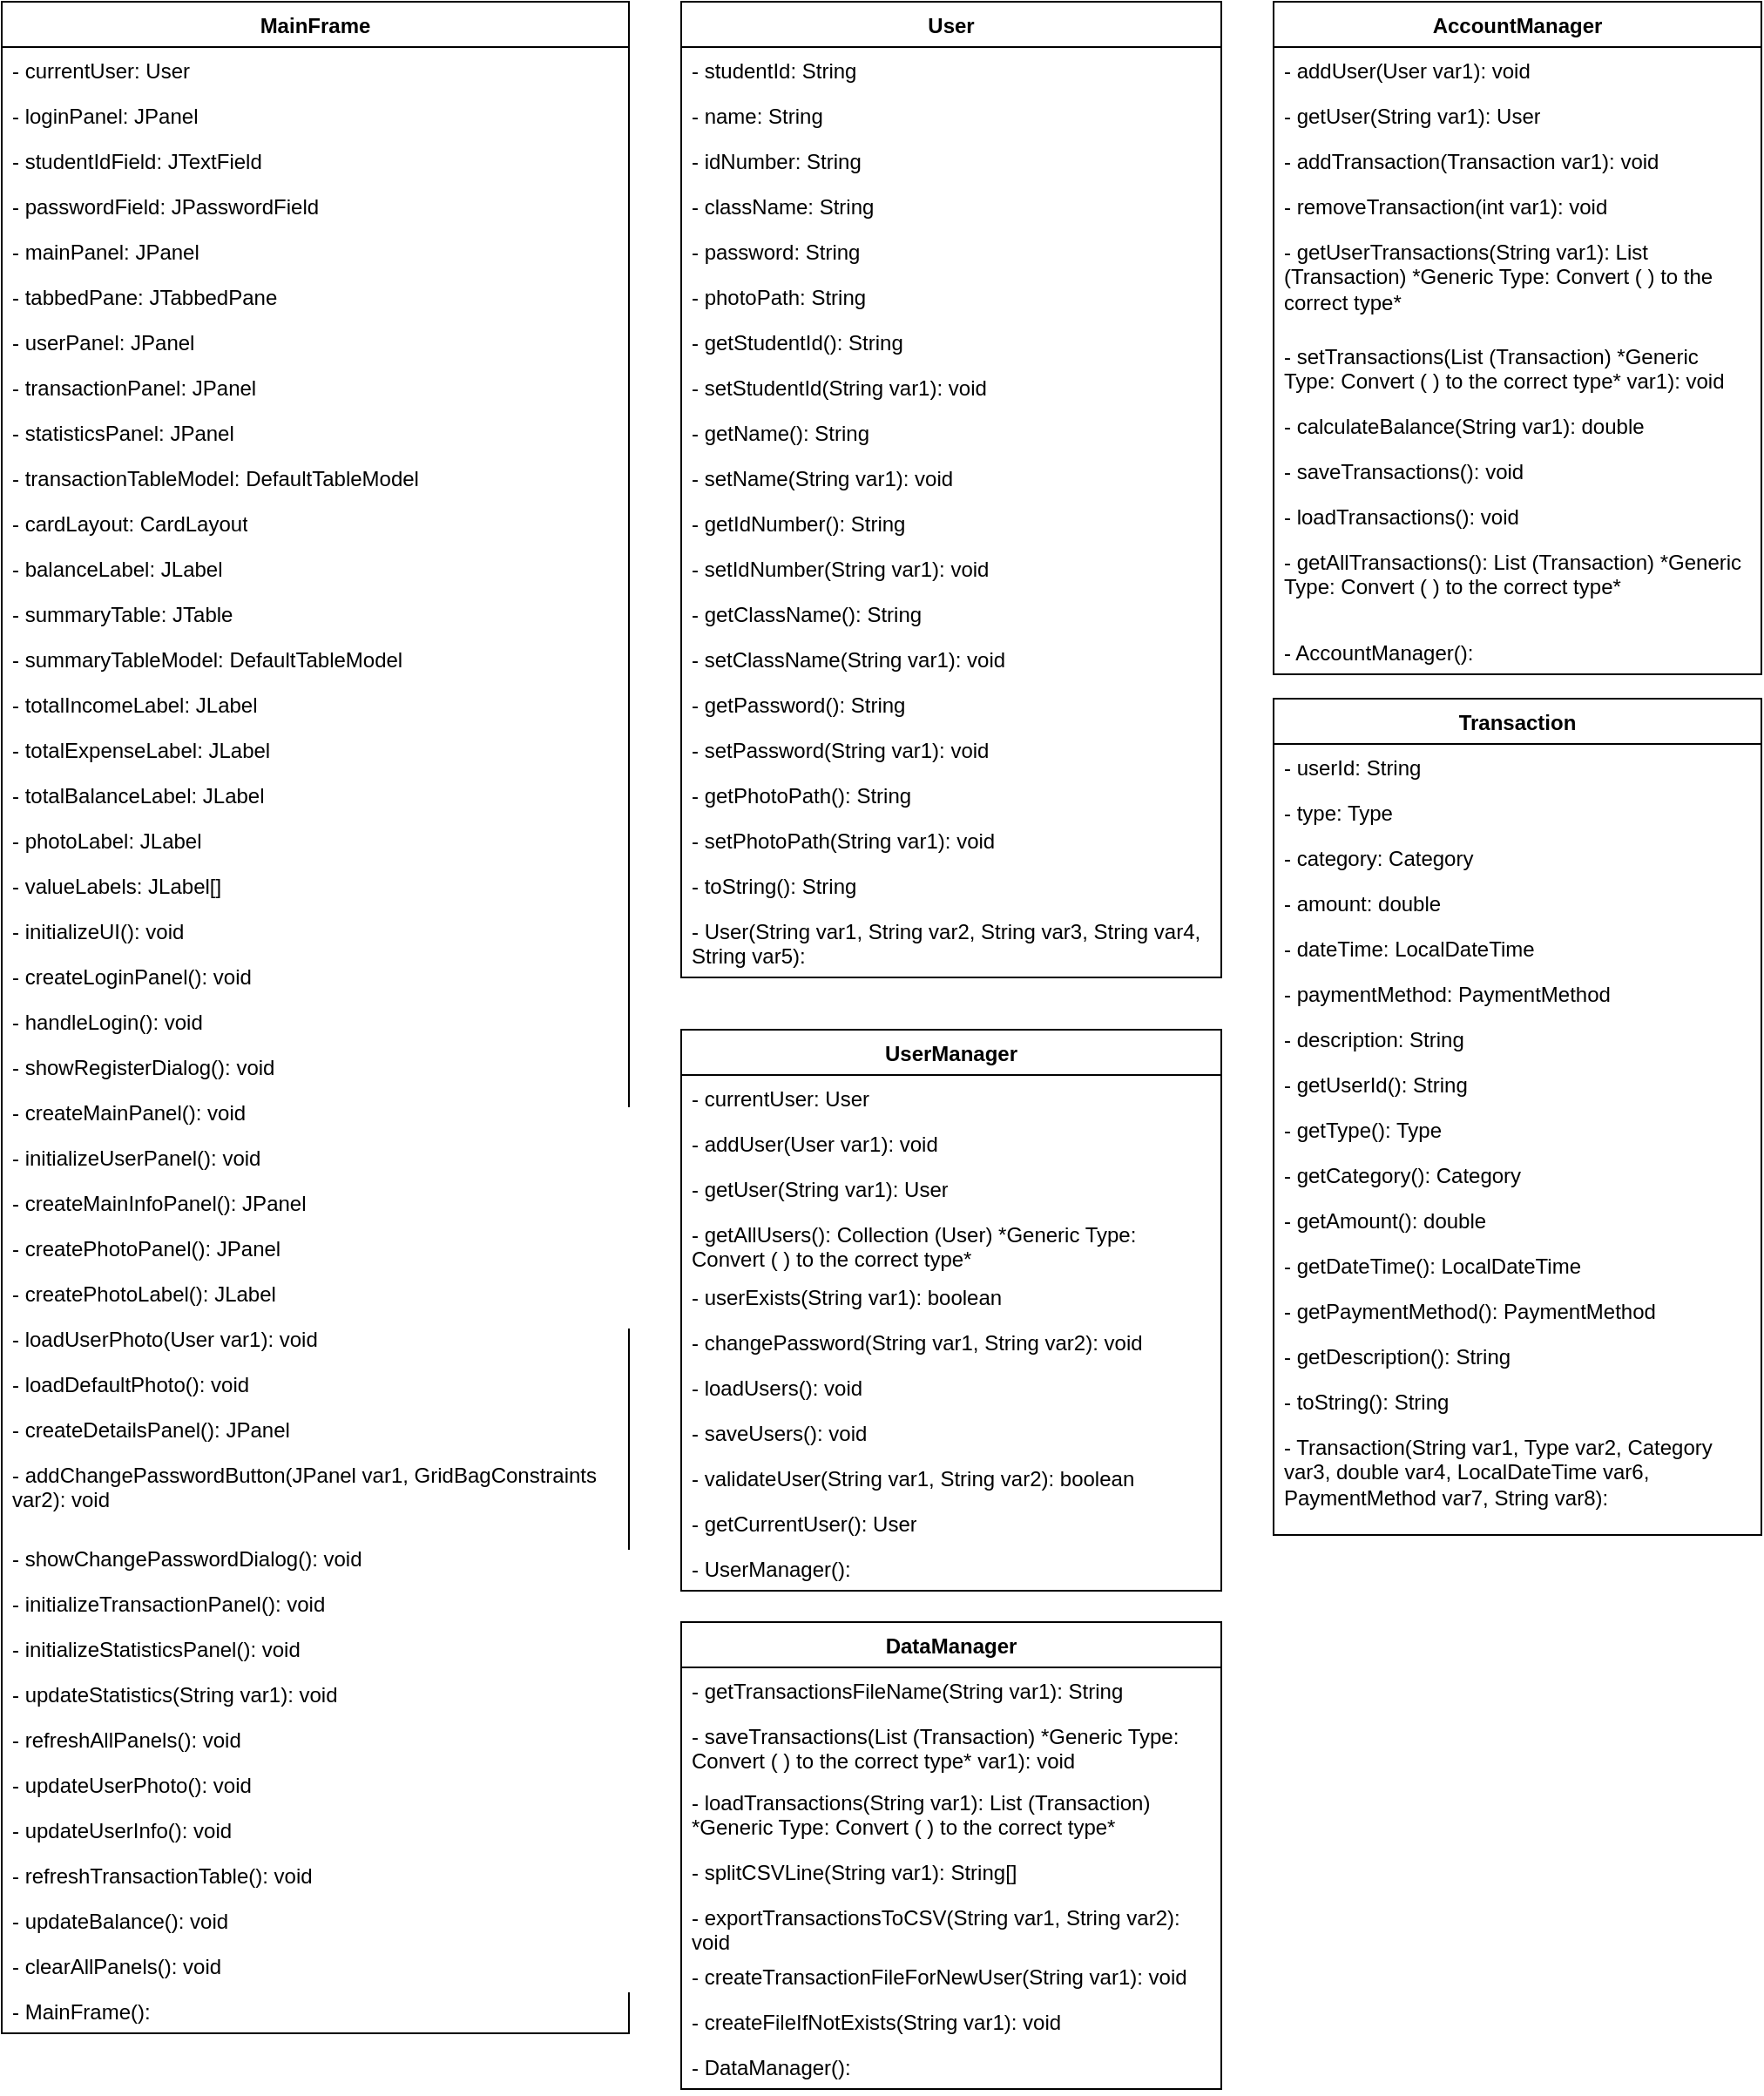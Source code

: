 <mxfile version="24.7.17">
  <diagram id="C5RBs43oDa-KdzZeNtuy" name="Page-1">
    <mxGraphModel dx="1028" dy="598" grid="1" gridSize="10" guides="1" tooltips="1" connect="1" arrows="1" fold="1" page="1" pageScale="1" pageWidth="827" pageHeight="1169" math="0" shadow="0">
      <root>
        <mxCell id="WIyWlLk6GJQsqaUBKTNV-0" />
        <mxCell id="WIyWlLk6GJQsqaUBKTNV-1" parent="WIyWlLk6GJQsqaUBKTNV-0" />
        <mxCell id="8AqwVRRI2S9FWsEJGG9q-0" value="AccountManager" style="swimlane;fontStyle=1;align=center;verticalAlign=top;childLayout=stackLayout;horizontal=1;startSize=26;horizontalStack=0;resizeParent=1;resizeParentMax=0;resizeLast=0;collapsible=1;marginBottom=0;whiteSpace=wrap;html=1;" vertex="1" parent="WIyWlLk6GJQsqaUBKTNV-1">
          <mxGeometry x="770" y="40" width="280" height="386" as="geometry" />
        </mxCell>
        <mxCell id="8AqwVRRI2S9FWsEJGG9q-1" value="- addUser(User var1): void" style="text;strokeColor=none;fillColor=none;align=left;verticalAlign=top;spacingLeft=4;spacingRight=4;overflow=hidden;rotatable=0;points=[[0,0.5],[1,0.5]];portConstraint=eastwest;whiteSpace=wrap;html=1;" vertex="1" parent="8AqwVRRI2S9FWsEJGG9q-0">
          <mxGeometry y="26" width="280" height="26" as="geometry" />
        </mxCell>
        <mxCell id="8AqwVRRI2S9FWsEJGG9q-2" value="- getUser(String var1): User" style="text;strokeColor=none;fillColor=none;align=left;verticalAlign=top;spacingLeft=4;spacingRight=4;overflow=hidden;rotatable=0;points=[[0,0.5],[1,0.5]];portConstraint=eastwest;whiteSpace=wrap;html=1;" vertex="1" parent="8AqwVRRI2S9FWsEJGG9q-0">
          <mxGeometry y="52" width="280" height="26" as="geometry" />
        </mxCell>
        <mxCell id="8AqwVRRI2S9FWsEJGG9q-3" value="- addTransaction(Transaction var1): void" style="text;strokeColor=none;fillColor=none;align=left;verticalAlign=top;spacingLeft=4;spacingRight=4;overflow=hidden;rotatable=0;points=[[0,0.5],[1,0.5]];portConstraint=eastwest;whiteSpace=wrap;html=1;" vertex="1" parent="8AqwVRRI2S9FWsEJGG9q-0">
          <mxGeometry y="78" width="280" height="26" as="geometry" />
        </mxCell>
        <mxCell id="8AqwVRRI2S9FWsEJGG9q-4" value="- removeTransaction(int var1): void" style="text;strokeColor=none;fillColor=none;align=left;verticalAlign=top;spacingLeft=4;spacingRight=4;overflow=hidden;rotatable=0;points=[[0,0.5],[1,0.5]];portConstraint=eastwest;whiteSpace=wrap;html=1;" vertex="1" parent="8AqwVRRI2S9FWsEJGG9q-0">
          <mxGeometry y="104" width="280" height="26" as="geometry" />
        </mxCell>
        <mxCell id="8AqwVRRI2S9FWsEJGG9q-5" value="- getUserTransactions(String var1): List (Transaction) *Generic Type: Convert ( ) to the correct type*" style="text;strokeColor=none;fillColor=none;align=left;verticalAlign=top;spacingLeft=4;spacingRight=4;overflow=hidden;rotatable=0;points=[[0,0.5],[1,0.5]];portConstraint=eastwest;whiteSpace=wrap;html=1;" vertex="1" parent="8AqwVRRI2S9FWsEJGG9q-0">
          <mxGeometry y="130" width="280" height="60" as="geometry" />
        </mxCell>
        <mxCell id="8AqwVRRI2S9FWsEJGG9q-6" value="- setTransactions(List (Transaction) *Generic Type: Convert ( ) to the correct type* var1): void" style="text;strokeColor=none;fillColor=none;align=left;verticalAlign=top;spacingLeft=4;spacingRight=4;overflow=hidden;rotatable=0;points=[[0,0.5],[1,0.5]];portConstraint=eastwest;whiteSpace=wrap;html=1;" vertex="1" parent="8AqwVRRI2S9FWsEJGG9q-0">
          <mxGeometry y="190" width="280" height="40" as="geometry" />
        </mxCell>
        <mxCell id="8AqwVRRI2S9FWsEJGG9q-7" value="- calculateBalance(String var1): double" style="text;strokeColor=none;fillColor=none;align=left;verticalAlign=top;spacingLeft=4;spacingRight=4;overflow=hidden;rotatable=0;points=[[0,0.5],[1,0.5]];portConstraint=eastwest;whiteSpace=wrap;html=1;" vertex="1" parent="8AqwVRRI2S9FWsEJGG9q-0">
          <mxGeometry y="230" width="280" height="26" as="geometry" />
        </mxCell>
        <mxCell id="8AqwVRRI2S9FWsEJGG9q-8" value="- saveTransactions(): void" style="text;strokeColor=none;fillColor=none;align=left;verticalAlign=top;spacingLeft=4;spacingRight=4;overflow=hidden;rotatable=0;points=[[0,0.5],[1,0.5]];portConstraint=eastwest;whiteSpace=wrap;html=1;" vertex="1" parent="8AqwVRRI2S9FWsEJGG9q-0">
          <mxGeometry y="256" width="280" height="26" as="geometry" />
        </mxCell>
        <mxCell id="8AqwVRRI2S9FWsEJGG9q-9" value="- loadTransactions(): void" style="text;strokeColor=none;fillColor=none;align=left;verticalAlign=top;spacingLeft=4;spacingRight=4;overflow=hidden;rotatable=0;points=[[0,0.5],[1,0.5]];portConstraint=eastwest;whiteSpace=wrap;html=1;" vertex="1" parent="8AqwVRRI2S9FWsEJGG9q-0">
          <mxGeometry y="282" width="280" height="26" as="geometry" />
        </mxCell>
        <mxCell id="8AqwVRRI2S9FWsEJGG9q-10" value="- getAllTransactions(): List (Transaction) *Generic Type: Convert ( ) to the correct type*" style="text;strokeColor=none;fillColor=none;align=left;verticalAlign=top;spacingLeft=4;spacingRight=4;overflow=hidden;rotatable=0;points=[[0,0.5],[1,0.5]];portConstraint=eastwest;whiteSpace=wrap;html=1;" vertex="1" parent="8AqwVRRI2S9FWsEJGG9q-0">
          <mxGeometry y="308" width="280" height="52" as="geometry" />
        </mxCell>
        <mxCell id="8AqwVRRI2S9FWsEJGG9q-11" value="- AccountManager(): " style="text;strokeColor=none;fillColor=none;align=left;verticalAlign=top;spacingLeft=4;spacingRight=4;overflow=hidden;rotatable=0;points=[[0,0.5],[1,0.5]];portConstraint=eastwest;whiteSpace=wrap;html=1;" vertex="1" parent="8AqwVRRI2S9FWsEJGG9q-0">
          <mxGeometry y="360" width="280" height="26" as="geometry" />
        </mxCell>
        <mxCell id="8AqwVRRI2S9FWsEJGG9q-12" value="DataManager" style="swimlane;fontStyle=1;align=center;verticalAlign=top;childLayout=stackLayout;horizontal=1;startSize=26;horizontalStack=0;resizeParent=1;resizeParentMax=0;resizeLast=0;collapsible=1;marginBottom=0;whiteSpace=wrap;html=1;" vertex="1" parent="WIyWlLk6GJQsqaUBKTNV-1">
          <mxGeometry x="430" y="970" width="310" height="268" as="geometry" />
        </mxCell>
        <mxCell id="8AqwVRRI2S9FWsEJGG9q-13" value="- getTransactionsFileName(String var1): String" style="text;strokeColor=none;fillColor=none;align=left;verticalAlign=top;spacingLeft=4;spacingRight=4;overflow=hidden;rotatable=0;points=[[0,0.5],[1,0.5]];portConstraint=eastwest;whiteSpace=wrap;html=1;" vertex="1" parent="8AqwVRRI2S9FWsEJGG9q-12">
          <mxGeometry y="26" width="310" height="26" as="geometry" />
        </mxCell>
        <mxCell id="8AqwVRRI2S9FWsEJGG9q-14" value="- saveTransactions(List (Transaction) *Generic Type: Convert ( ) to the correct type* var1): void" style="text;strokeColor=none;fillColor=none;align=left;verticalAlign=top;spacingLeft=4;spacingRight=4;overflow=hidden;rotatable=0;points=[[0,0.5],[1,0.5]];portConstraint=eastwest;whiteSpace=wrap;html=1;" vertex="1" parent="8AqwVRRI2S9FWsEJGG9q-12">
          <mxGeometry y="52" width="310" height="38" as="geometry" />
        </mxCell>
        <mxCell id="8AqwVRRI2S9FWsEJGG9q-15" value="- loadTransactions(String var1): List (Transaction) *Generic Type: Convert ( ) to the correct type*" style="text;strokeColor=none;fillColor=none;align=left;verticalAlign=top;spacingLeft=4;spacingRight=4;overflow=hidden;rotatable=0;points=[[0,0.5],[1,0.5]];portConstraint=eastwest;whiteSpace=wrap;html=1;" vertex="1" parent="8AqwVRRI2S9FWsEJGG9q-12">
          <mxGeometry y="90" width="310" height="40" as="geometry" />
        </mxCell>
        <mxCell id="8AqwVRRI2S9FWsEJGG9q-16" value="- splitCSVLine(String var1): String[]" style="text;strokeColor=none;fillColor=none;align=left;verticalAlign=top;spacingLeft=4;spacingRight=4;overflow=hidden;rotatable=0;points=[[0,0.5],[1,0.5]];portConstraint=eastwest;whiteSpace=wrap;html=1;" vertex="1" parent="8AqwVRRI2S9FWsEJGG9q-12">
          <mxGeometry y="130" width="310" height="26" as="geometry" />
        </mxCell>
        <mxCell id="8AqwVRRI2S9FWsEJGG9q-17" value="- exportTransactionsToCSV(String var1, String var2): void" style="text;strokeColor=none;fillColor=none;align=left;verticalAlign=top;spacingLeft=4;spacingRight=4;overflow=hidden;rotatable=0;points=[[0,0.5],[1,0.5]];portConstraint=eastwest;whiteSpace=wrap;html=1;" vertex="1" parent="8AqwVRRI2S9FWsEJGG9q-12">
          <mxGeometry y="156" width="310" height="34" as="geometry" />
        </mxCell>
        <mxCell id="8AqwVRRI2S9FWsEJGG9q-18" value="- createTransactionFileForNewUser(String var1): void" style="text;strokeColor=none;fillColor=none;align=left;verticalAlign=top;spacingLeft=4;spacingRight=4;overflow=hidden;rotatable=0;points=[[0,0.5],[1,0.5]];portConstraint=eastwest;whiteSpace=wrap;html=1;" vertex="1" parent="8AqwVRRI2S9FWsEJGG9q-12">
          <mxGeometry y="190" width="310" height="26" as="geometry" />
        </mxCell>
        <mxCell id="8AqwVRRI2S9FWsEJGG9q-19" value="- createFileIfNotExists(String var1): void" style="text;strokeColor=none;fillColor=none;align=left;verticalAlign=top;spacingLeft=4;spacingRight=4;overflow=hidden;rotatable=0;points=[[0,0.5],[1,0.5]];portConstraint=eastwest;whiteSpace=wrap;html=1;" vertex="1" parent="8AqwVRRI2S9FWsEJGG9q-12">
          <mxGeometry y="216" width="310" height="26" as="geometry" />
        </mxCell>
        <mxCell id="8AqwVRRI2S9FWsEJGG9q-20" value="- DataManager(): " style="text;strokeColor=none;fillColor=none;align=left;verticalAlign=top;spacingLeft=4;spacingRight=4;overflow=hidden;rotatable=0;points=[[0,0.5],[1,0.5]];portConstraint=eastwest;whiteSpace=wrap;html=1;" vertex="1" parent="8AqwVRRI2S9FWsEJGG9q-12">
          <mxGeometry y="242" width="310" height="26" as="geometry" />
        </mxCell>
        <mxCell id="8AqwVRRI2S9FWsEJGG9q-21" value="MainFrame" style="swimlane;fontStyle=1;align=center;verticalAlign=top;childLayout=stackLayout;horizontal=1;startSize=26;horizontalStack=0;resizeParent=1;resizeParentMax=0;resizeLast=0;collapsible=1;marginBottom=0;whiteSpace=wrap;html=1;" vertex="1" parent="WIyWlLk6GJQsqaUBKTNV-1">
          <mxGeometry x="40" y="40" width="360" height="1166" as="geometry" />
        </mxCell>
        <mxCell id="8AqwVRRI2S9FWsEJGG9q-22" value="- currentUser: User" style="text;strokeColor=none;fillColor=none;align=left;verticalAlign=top;spacingLeft=4;spacingRight=4;overflow=hidden;rotatable=0;points=[[0,0.5],[1,0.5]];portConstraint=eastwest;whiteSpace=wrap;html=1;" vertex="1" parent="8AqwVRRI2S9FWsEJGG9q-21">
          <mxGeometry y="26" width="360" height="26" as="geometry" />
        </mxCell>
        <mxCell id="8AqwVRRI2S9FWsEJGG9q-23" value="- loginPanel: JPanel" style="text;strokeColor=none;fillColor=none;align=left;verticalAlign=top;spacingLeft=4;spacingRight=4;overflow=hidden;rotatable=0;points=[[0,0.5],[1,0.5]];portConstraint=eastwest;whiteSpace=wrap;html=1;" vertex="1" parent="8AqwVRRI2S9FWsEJGG9q-21">
          <mxGeometry y="52" width="360" height="26" as="geometry" />
        </mxCell>
        <mxCell id="8AqwVRRI2S9FWsEJGG9q-24" value="- studentIdField: JTextField" style="text;strokeColor=none;fillColor=none;align=left;verticalAlign=top;spacingLeft=4;spacingRight=4;overflow=hidden;rotatable=0;points=[[0,0.5],[1,0.5]];portConstraint=eastwest;whiteSpace=wrap;html=1;" vertex="1" parent="8AqwVRRI2S9FWsEJGG9q-21">
          <mxGeometry y="78" width="360" height="26" as="geometry" />
        </mxCell>
        <mxCell id="8AqwVRRI2S9FWsEJGG9q-25" value="- passwordField: JPasswordField" style="text;strokeColor=none;fillColor=none;align=left;verticalAlign=top;spacingLeft=4;spacingRight=4;overflow=hidden;rotatable=0;points=[[0,0.5],[1,0.5]];portConstraint=eastwest;whiteSpace=wrap;html=1;" vertex="1" parent="8AqwVRRI2S9FWsEJGG9q-21">
          <mxGeometry y="104" width="360" height="26" as="geometry" />
        </mxCell>
        <mxCell id="8AqwVRRI2S9FWsEJGG9q-26" value="- mainPanel: JPanel" style="text;strokeColor=none;fillColor=none;align=left;verticalAlign=top;spacingLeft=4;spacingRight=4;overflow=hidden;rotatable=0;points=[[0,0.5],[1,0.5]];portConstraint=eastwest;whiteSpace=wrap;html=1;" vertex="1" parent="8AqwVRRI2S9FWsEJGG9q-21">
          <mxGeometry y="130" width="360" height="26" as="geometry" />
        </mxCell>
        <mxCell id="8AqwVRRI2S9FWsEJGG9q-27" value="- tabbedPane: JTabbedPane" style="text;strokeColor=none;fillColor=none;align=left;verticalAlign=top;spacingLeft=4;spacingRight=4;overflow=hidden;rotatable=0;points=[[0,0.5],[1,0.5]];portConstraint=eastwest;whiteSpace=wrap;html=1;" vertex="1" parent="8AqwVRRI2S9FWsEJGG9q-21">
          <mxGeometry y="156" width="360" height="26" as="geometry" />
        </mxCell>
        <mxCell id="8AqwVRRI2S9FWsEJGG9q-28" value="- userPanel: JPanel" style="text;strokeColor=none;fillColor=none;align=left;verticalAlign=top;spacingLeft=4;spacingRight=4;overflow=hidden;rotatable=0;points=[[0,0.5],[1,0.5]];portConstraint=eastwest;whiteSpace=wrap;html=1;" vertex="1" parent="8AqwVRRI2S9FWsEJGG9q-21">
          <mxGeometry y="182" width="360" height="26" as="geometry" />
        </mxCell>
        <mxCell id="8AqwVRRI2S9FWsEJGG9q-29" value="- transactionPanel: JPanel" style="text;strokeColor=none;fillColor=none;align=left;verticalAlign=top;spacingLeft=4;spacingRight=4;overflow=hidden;rotatable=0;points=[[0,0.5],[1,0.5]];portConstraint=eastwest;whiteSpace=wrap;html=1;" vertex="1" parent="8AqwVRRI2S9FWsEJGG9q-21">
          <mxGeometry y="208" width="360" height="26" as="geometry" />
        </mxCell>
        <mxCell id="8AqwVRRI2S9FWsEJGG9q-30" value="- statisticsPanel: JPanel" style="text;strokeColor=none;fillColor=none;align=left;verticalAlign=top;spacingLeft=4;spacingRight=4;overflow=hidden;rotatable=0;points=[[0,0.5],[1,0.5]];portConstraint=eastwest;whiteSpace=wrap;html=1;" vertex="1" parent="8AqwVRRI2S9FWsEJGG9q-21">
          <mxGeometry y="234" width="360" height="26" as="geometry" />
        </mxCell>
        <mxCell id="8AqwVRRI2S9FWsEJGG9q-31" value="- transactionTableModel: DefaultTableModel" style="text;strokeColor=none;fillColor=none;align=left;verticalAlign=top;spacingLeft=4;spacingRight=4;overflow=hidden;rotatable=0;points=[[0,0.5],[1,0.5]];portConstraint=eastwest;whiteSpace=wrap;html=1;" vertex="1" parent="8AqwVRRI2S9FWsEJGG9q-21">
          <mxGeometry y="260" width="360" height="26" as="geometry" />
        </mxCell>
        <mxCell id="8AqwVRRI2S9FWsEJGG9q-32" value="- cardLayout: CardLayout" style="text;strokeColor=none;fillColor=none;align=left;verticalAlign=top;spacingLeft=4;spacingRight=4;overflow=hidden;rotatable=0;points=[[0,0.5],[1,0.5]];portConstraint=eastwest;whiteSpace=wrap;html=1;" vertex="1" parent="8AqwVRRI2S9FWsEJGG9q-21">
          <mxGeometry y="286" width="360" height="26" as="geometry" />
        </mxCell>
        <mxCell id="8AqwVRRI2S9FWsEJGG9q-33" value="- balanceLabel: JLabel" style="text;strokeColor=none;fillColor=none;align=left;verticalAlign=top;spacingLeft=4;spacingRight=4;overflow=hidden;rotatable=0;points=[[0,0.5],[1,0.5]];portConstraint=eastwest;whiteSpace=wrap;html=1;" vertex="1" parent="8AqwVRRI2S9FWsEJGG9q-21">
          <mxGeometry y="312" width="360" height="26" as="geometry" />
        </mxCell>
        <mxCell id="8AqwVRRI2S9FWsEJGG9q-34" value="- summaryTable: JTable" style="text;strokeColor=none;fillColor=none;align=left;verticalAlign=top;spacingLeft=4;spacingRight=4;overflow=hidden;rotatable=0;points=[[0,0.5],[1,0.5]];portConstraint=eastwest;whiteSpace=wrap;html=1;" vertex="1" parent="8AqwVRRI2S9FWsEJGG9q-21">
          <mxGeometry y="338" width="360" height="26" as="geometry" />
        </mxCell>
        <mxCell id="8AqwVRRI2S9FWsEJGG9q-35" value="- summaryTableModel: DefaultTableModel" style="text;strokeColor=none;fillColor=none;align=left;verticalAlign=top;spacingLeft=4;spacingRight=4;overflow=hidden;rotatable=0;points=[[0,0.5],[1,0.5]];portConstraint=eastwest;whiteSpace=wrap;html=1;" vertex="1" parent="8AqwVRRI2S9FWsEJGG9q-21">
          <mxGeometry y="364" width="360" height="26" as="geometry" />
        </mxCell>
        <mxCell id="8AqwVRRI2S9FWsEJGG9q-36" value="- totalIncomeLabel: JLabel" style="text;strokeColor=none;fillColor=none;align=left;verticalAlign=top;spacingLeft=4;spacingRight=4;overflow=hidden;rotatable=0;points=[[0,0.5],[1,0.5]];portConstraint=eastwest;whiteSpace=wrap;html=1;" vertex="1" parent="8AqwVRRI2S9FWsEJGG9q-21">
          <mxGeometry y="390" width="360" height="26" as="geometry" />
        </mxCell>
        <mxCell id="8AqwVRRI2S9FWsEJGG9q-37" value="- totalExpenseLabel: JLabel" style="text;strokeColor=none;fillColor=none;align=left;verticalAlign=top;spacingLeft=4;spacingRight=4;overflow=hidden;rotatable=0;points=[[0,0.5],[1,0.5]];portConstraint=eastwest;whiteSpace=wrap;html=1;" vertex="1" parent="8AqwVRRI2S9FWsEJGG9q-21">
          <mxGeometry y="416" width="360" height="26" as="geometry" />
        </mxCell>
        <mxCell id="8AqwVRRI2S9FWsEJGG9q-38" value="- totalBalanceLabel: JLabel" style="text;strokeColor=none;fillColor=none;align=left;verticalAlign=top;spacingLeft=4;spacingRight=4;overflow=hidden;rotatable=0;points=[[0,0.5],[1,0.5]];portConstraint=eastwest;whiteSpace=wrap;html=1;" vertex="1" parent="8AqwVRRI2S9FWsEJGG9q-21">
          <mxGeometry y="442" width="360" height="26" as="geometry" />
        </mxCell>
        <mxCell id="8AqwVRRI2S9FWsEJGG9q-39" value="- photoLabel: JLabel" style="text;strokeColor=none;fillColor=none;align=left;verticalAlign=top;spacingLeft=4;spacingRight=4;overflow=hidden;rotatable=0;points=[[0,0.5],[1,0.5]];portConstraint=eastwest;whiteSpace=wrap;html=1;" vertex="1" parent="8AqwVRRI2S9FWsEJGG9q-21">
          <mxGeometry y="468" width="360" height="26" as="geometry" />
        </mxCell>
        <mxCell id="8AqwVRRI2S9FWsEJGG9q-40" value="- valueLabels: JLabel[]" style="text;strokeColor=none;fillColor=none;align=left;verticalAlign=top;spacingLeft=4;spacingRight=4;overflow=hidden;rotatable=0;points=[[0,0.5],[1,0.5]];portConstraint=eastwest;whiteSpace=wrap;html=1;" vertex="1" parent="8AqwVRRI2S9FWsEJGG9q-21">
          <mxGeometry y="494" width="360" height="26" as="geometry" />
        </mxCell>
        <mxCell id="8AqwVRRI2S9FWsEJGG9q-41" value="- initializeUI(): void" style="text;strokeColor=none;fillColor=none;align=left;verticalAlign=top;spacingLeft=4;spacingRight=4;overflow=hidden;rotatable=0;points=[[0,0.5],[1,0.5]];portConstraint=eastwest;whiteSpace=wrap;html=1;" vertex="1" parent="8AqwVRRI2S9FWsEJGG9q-21">
          <mxGeometry y="520" width="360" height="26" as="geometry" />
        </mxCell>
        <mxCell id="8AqwVRRI2S9FWsEJGG9q-42" value="- createLoginPanel(): void" style="text;strokeColor=none;fillColor=none;align=left;verticalAlign=top;spacingLeft=4;spacingRight=4;overflow=hidden;rotatable=0;points=[[0,0.5],[1,0.5]];portConstraint=eastwest;whiteSpace=wrap;html=1;" vertex="1" parent="8AqwVRRI2S9FWsEJGG9q-21">
          <mxGeometry y="546" width="360" height="26" as="geometry" />
        </mxCell>
        <mxCell id="8AqwVRRI2S9FWsEJGG9q-43" value="- handleLogin(): void" style="text;strokeColor=none;fillColor=none;align=left;verticalAlign=top;spacingLeft=4;spacingRight=4;overflow=hidden;rotatable=0;points=[[0,0.5],[1,0.5]];portConstraint=eastwest;whiteSpace=wrap;html=1;" vertex="1" parent="8AqwVRRI2S9FWsEJGG9q-21">
          <mxGeometry y="572" width="360" height="26" as="geometry" />
        </mxCell>
        <mxCell id="8AqwVRRI2S9FWsEJGG9q-44" value="- showRegisterDialog(): void" style="text;strokeColor=none;fillColor=none;align=left;verticalAlign=top;spacingLeft=4;spacingRight=4;overflow=hidden;rotatable=0;points=[[0,0.5],[1,0.5]];portConstraint=eastwest;whiteSpace=wrap;html=1;" vertex="1" parent="8AqwVRRI2S9FWsEJGG9q-21">
          <mxGeometry y="598" width="360" height="26" as="geometry" />
        </mxCell>
        <mxCell id="8AqwVRRI2S9FWsEJGG9q-45" value="- createMainPanel(): void" style="text;strokeColor=none;fillColor=none;align=left;verticalAlign=top;spacingLeft=4;spacingRight=4;overflow=hidden;rotatable=0;points=[[0,0.5],[1,0.5]];portConstraint=eastwest;whiteSpace=wrap;html=1;" vertex="1" parent="8AqwVRRI2S9FWsEJGG9q-21">
          <mxGeometry y="624" width="360" height="26" as="geometry" />
        </mxCell>
        <mxCell id="8AqwVRRI2S9FWsEJGG9q-46" value="- initializeUserPanel(): void" style="text;strokeColor=none;fillColor=none;align=left;verticalAlign=top;spacingLeft=4;spacingRight=4;overflow=hidden;rotatable=0;points=[[0,0.5],[1,0.5]];portConstraint=eastwest;whiteSpace=wrap;html=1;" vertex="1" parent="8AqwVRRI2S9FWsEJGG9q-21">
          <mxGeometry y="650" width="360" height="26" as="geometry" />
        </mxCell>
        <mxCell id="8AqwVRRI2S9FWsEJGG9q-47" value="- createMainInfoPanel(): JPanel" style="text;strokeColor=none;fillColor=none;align=left;verticalAlign=top;spacingLeft=4;spacingRight=4;overflow=hidden;rotatable=0;points=[[0,0.5],[1,0.5]];portConstraint=eastwest;whiteSpace=wrap;html=1;" vertex="1" parent="8AqwVRRI2S9FWsEJGG9q-21">
          <mxGeometry y="676" width="360" height="26" as="geometry" />
        </mxCell>
        <mxCell id="8AqwVRRI2S9FWsEJGG9q-48" value="- createPhotoPanel(): JPanel" style="text;strokeColor=none;fillColor=none;align=left;verticalAlign=top;spacingLeft=4;spacingRight=4;overflow=hidden;rotatable=0;points=[[0,0.5],[1,0.5]];portConstraint=eastwest;whiteSpace=wrap;html=1;" vertex="1" parent="8AqwVRRI2S9FWsEJGG9q-21">
          <mxGeometry y="702" width="360" height="26" as="geometry" />
        </mxCell>
        <mxCell id="8AqwVRRI2S9FWsEJGG9q-49" value="- createPhotoLabel(): JLabel" style="text;strokeColor=none;fillColor=none;align=left;verticalAlign=top;spacingLeft=4;spacingRight=4;overflow=hidden;rotatable=0;points=[[0,0.5],[1,0.5]];portConstraint=eastwest;whiteSpace=wrap;html=1;" vertex="1" parent="8AqwVRRI2S9FWsEJGG9q-21">
          <mxGeometry y="728" width="360" height="26" as="geometry" />
        </mxCell>
        <mxCell id="8AqwVRRI2S9FWsEJGG9q-50" value="- loadUserPhoto(User var1): void" style="text;strokeColor=none;fillColor=none;align=left;verticalAlign=top;spacingLeft=4;spacingRight=4;overflow=hidden;rotatable=0;points=[[0,0.5],[1,0.5]];portConstraint=eastwest;whiteSpace=wrap;html=1;" vertex="1" parent="8AqwVRRI2S9FWsEJGG9q-21">
          <mxGeometry y="754" width="360" height="26" as="geometry" />
        </mxCell>
        <mxCell id="8AqwVRRI2S9FWsEJGG9q-51" value="- loadDefaultPhoto(): void" style="text;strokeColor=none;fillColor=none;align=left;verticalAlign=top;spacingLeft=4;spacingRight=4;overflow=hidden;rotatable=0;points=[[0,0.5],[1,0.5]];portConstraint=eastwest;whiteSpace=wrap;html=1;" vertex="1" parent="8AqwVRRI2S9FWsEJGG9q-21">
          <mxGeometry y="780" width="360" height="26" as="geometry" />
        </mxCell>
        <mxCell id="8AqwVRRI2S9FWsEJGG9q-52" value="- createDetailsPanel(): JPanel" style="text;strokeColor=none;fillColor=none;align=left;verticalAlign=top;spacingLeft=4;spacingRight=4;overflow=hidden;rotatable=0;points=[[0,0.5],[1,0.5]];portConstraint=eastwest;whiteSpace=wrap;html=1;" vertex="1" parent="8AqwVRRI2S9FWsEJGG9q-21">
          <mxGeometry y="806" width="360" height="26" as="geometry" />
        </mxCell>
        <mxCell id="8AqwVRRI2S9FWsEJGG9q-53" value="- addChangePasswordButton(JPanel var1, GridBagConstraints var2): void" style="text;strokeColor=none;fillColor=none;align=left;verticalAlign=top;spacingLeft=4;spacingRight=4;overflow=hidden;rotatable=0;points=[[0,0.5],[1,0.5]];portConstraint=eastwest;whiteSpace=wrap;html=1;" vertex="1" parent="8AqwVRRI2S9FWsEJGG9q-21">
          <mxGeometry y="832" width="360" height="48" as="geometry" />
        </mxCell>
        <mxCell id="8AqwVRRI2S9FWsEJGG9q-54" value="- showChangePasswordDialog(): void" style="text;strokeColor=none;fillColor=none;align=left;verticalAlign=top;spacingLeft=4;spacingRight=4;overflow=hidden;rotatable=0;points=[[0,0.5],[1,0.5]];portConstraint=eastwest;whiteSpace=wrap;html=1;" vertex="1" parent="8AqwVRRI2S9FWsEJGG9q-21">
          <mxGeometry y="880" width="360" height="26" as="geometry" />
        </mxCell>
        <mxCell id="8AqwVRRI2S9FWsEJGG9q-55" value="- initializeTransactionPanel(): void" style="text;strokeColor=none;fillColor=none;align=left;verticalAlign=top;spacingLeft=4;spacingRight=4;overflow=hidden;rotatable=0;points=[[0,0.5],[1,0.5]];portConstraint=eastwest;whiteSpace=wrap;html=1;" vertex="1" parent="8AqwVRRI2S9FWsEJGG9q-21">
          <mxGeometry y="906" width="360" height="26" as="geometry" />
        </mxCell>
        <mxCell id="8AqwVRRI2S9FWsEJGG9q-56" value="- initializeStatisticsPanel(): void" style="text;strokeColor=none;fillColor=none;align=left;verticalAlign=top;spacingLeft=4;spacingRight=4;overflow=hidden;rotatable=0;points=[[0,0.5],[1,0.5]];portConstraint=eastwest;whiteSpace=wrap;html=1;" vertex="1" parent="8AqwVRRI2S9FWsEJGG9q-21">
          <mxGeometry y="932" width="360" height="26" as="geometry" />
        </mxCell>
        <mxCell id="8AqwVRRI2S9FWsEJGG9q-57" value="- updateStatistics(String var1): void" style="text;strokeColor=none;fillColor=none;align=left;verticalAlign=top;spacingLeft=4;spacingRight=4;overflow=hidden;rotatable=0;points=[[0,0.5],[1,0.5]];portConstraint=eastwest;whiteSpace=wrap;html=1;" vertex="1" parent="8AqwVRRI2S9FWsEJGG9q-21">
          <mxGeometry y="958" width="360" height="26" as="geometry" />
        </mxCell>
        <mxCell id="8AqwVRRI2S9FWsEJGG9q-58" value="- refreshAllPanels(): void" style="text;strokeColor=none;fillColor=none;align=left;verticalAlign=top;spacingLeft=4;spacingRight=4;overflow=hidden;rotatable=0;points=[[0,0.5],[1,0.5]];portConstraint=eastwest;whiteSpace=wrap;html=1;" vertex="1" parent="8AqwVRRI2S9FWsEJGG9q-21">
          <mxGeometry y="984" width="360" height="26" as="geometry" />
        </mxCell>
        <mxCell id="8AqwVRRI2S9FWsEJGG9q-59" value="- updateUserPhoto(): void" style="text;strokeColor=none;fillColor=none;align=left;verticalAlign=top;spacingLeft=4;spacingRight=4;overflow=hidden;rotatable=0;points=[[0,0.5],[1,0.5]];portConstraint=eastwest;whiteSpace=wrap;html=1;" vertex="1" parent="8AqwVRRI2S9FWsEJGG9q-21">
          <mxGeometry y="1010" width="360" height="26" as="geometry" />
        </mxCell>
        <mxCell id="8AqwVRRI2S9FWsEJGG9q-60" value="- updateUserInfo(): void" style="text;strokeColor=none;fillColor=none;align=left;verticalAlign=top;spacingLeft=4;spacingRight=4;overflow=hidden;rotatable=0;points=[[0,0.5],[1,0.5]];portConstraint=eastwest;whiteSpace=wrap;html=1;" vertex="1" parent="8AqwVRRI2S9FWsEJGG9q-21">
          <mxGeometry y="1036" width="360" height="26" as="geometry" />
        </mxCell>
        <mxCell id="8AqwVRRI2S9FWsEJGG9q-61" value="- refreshTransactionTable(): void" style="text;strokeColor=none;fillColor=none;align=left;verticalAlign=top;spacingLeft=4;spacingRight=4;overflow=hidden;rotatable=0;points=[[0,0.5],[1,0.5]];portConstraint=eastwest;whiteSpace=wrap;html=1;" vertex="1" parent="8AqwVRRI2S9FWsEJGG9q-21">
          <mxGeometry y="1062" width="360" height="26" as="geometry" />
        </mxCell>
        <mxCell id="8AqwVRRI2S9FWsEJGG9q-62" value="- updateBalance(): void" style="text;strokeColor=none;fillColor=none;align=left;verticalAlign=top;spacingLeft=4;spacingRight=4;overflow=hidden;rotatable=0;points=[[0,0.5],[1,0.5]];portConstraint=eastwest;whiteSpace=wrap;html=1;" vertex="1" parent="8AqwVRRI2S9FWsEJGG9q-21">
          <mxGeometry y="1088" width="360" height="26" as="geometry" />
        </mxCell>
        <mxCell id="8AqwVRRI2S9FWsEJGG9q-63" value="- clearAllPanels(): void" style="text;strokeColor=none;fillColor=none;align=left;verticalAlign=top;spacingLeft=4;spacingRight=4;overflow=hidden;rotatable=0;points=[[0,0.5],[1,0.5]];portConstraint=eastwest;whiteSpace=wrap;html=1;" vertex="1" parent="8AqwVRRI2S9FWsEJGG9q-21">
          <mxGeometry y="1114" width="360" height="26" as="geometry" />
        </mxCell>
        <mxCell id="8AqwVRRI2S9FWsEJGG9q-64" value="- MainFrame(): " style="text;strokeColor=none;fillColor=none;align=left;verticalAlign=top;spacingLeft=4;spacingRight=4;overflow=hidden;rotatable=0;points=[[0,0.5],[1,0.5]];portConstraint=eastwest;whiteSpace=wrap;html=1;" vertex="1" parent="8AqwVRRI2S9FWsEJGG9q-21">
          <mxGeometry y="1140" width="360" height="26" as="geometry" />
        </mxCell>
        <mxCell id="8AqwVRRI2S9FWsEJGG9q-65" value="Transaction" style="swimlane;fontStyle=1;align=center;verticalAlign=top;childLayout=stackLayout;horizontal=1;startSize=26;horizontalStack=0;resizeParent=1;resizeParentMax=0;resizeLast=0;collapsible=1;marginBottom=0;whiteSpace=wrap;html=1;" vertex="1" parent="WIyWlLk6GJQsqaUBKTNV-1">
          <mxGeometry x="770" y="440" width="280" height="480" as="geometry" />
        </mxCell>
        <mxCell id="8AqwVRRI2S9FWsEJGG9q-66" value="- userId: String" style="text;strokeColor=none;fillColor=none;align=left;verticalAlign=top;spacingLeft=4;spacingRight=4;overflow=hidden;rotatable=0;points=[[0,0.5],[1,0.5]];portConstraint=eastwest;whiteSpace=wrap;html=1;" vertex="1" parent="8AqwVRRI2S9FWsEJGG9q-65">
          <mxGeometry y="26" width="280" height="26" as="geometry" />
        </mxCell>
        <mxCell id="8AqwVRRI2S9FWsEJGG9q-67" value="- type: Type" style="text;strokeColor=none;fillColor=none;align=left;verticalAlign=top;spacingLeft=4;spacingRight=4;overflow=hidden;rotatable=0;points=[[0,0.5],[1,0.5]];portConstraint=eastwest;whiteSpace=wrap;html=1;" vertex="1" parent="8AqwVRRI2S9FWsEJGG9q-65">
          <mxGeometry y="52" width="280" height="26" as="geometry" />
        </mxCell>
        <mxCell id="8AqwVRRI2S9FWsEJGG9q-68" value="- category: Category" style="text;strokeColor=none;fillColor=none;align=left;verticalAlign=top;spacingLeft=4;spacingRight=4;overflow=hidden;rotatable=0;points=[[0,0.5],[1,0.5]];portConstraint=eastwest;whiteSpace=wrap;html=1;" vertex="1" parent="8AqwVRRI2S9FWsEJGG9q-65">
          <mxGeometry y="78" width="280" height="26" as="geometry" />
        </mxCell>
        <mxCell id="8AqwVRRI2S9FWsEJGG9q-69" value="- amount: double" style="text;strokeColor=none;fillColor=none;align=left;verticalAlign=top;spacingLeft=4;spacingRight=4;overflow=hidden;rotatable=0;points=[[0,0.5],[1,0.5]];portConstraint=eastwest;whiteSpace=wrap;html=1;" vertex="1" parent="8AqwVRRI2S9FWsEJGG9q-65">
          <mxGeometry y="104" width="280" height="26" as="geometry" />
        </mxCell>
        <mxCell id="8AqwVRRI2S9FWsEJGG9q-70" value="- dateTime: LocalDateTime" style="text;strokeColor=none;fillColor=none;align=left;verticalAlign=top;spacingLeft=4;spacingRight=4;overflow=hidden;rotatable=0;points=[[0,0.5],[1,0.5]];portConstraint=eastwest;whiteSpace=wrap;html=1;" vertex="1" parent="8AqwVRRI2S9FWsEJGG9q-65">
          <mxGeometry y="130" width="280" height="26" as="geometry" />
        </mxCell>
        <mxCell id="8AqwVRRI2S9FWsEJGG9q-71" value="- paymentMethod: PaymentMethod" style="text;strokeColor=none;fillColor=none;align=left;verticalAlign=top;spacingLeft=4;spacingRight=4;overflow=hidden;rotatable=0;points=[[0,0.5],[1,0.5]];portConstraint=eastwest;whiteSpace=wrap;html=1;" vertex="1" parent="8AqwVRRI2S9FWsEJGG9q-65">
          <mxGeometry y="156" width="280" height="26" as="geometry" />
        </mxCell>
        <mxCell id="8AqwVRRI2S9FWsEJGG9q-72" value="- description: String" style="text;strokeColor=none;fillColor=none;align=left;verticalAlign=top;spacingLeft=4;spacingRight=4;overflow=hidden;rotatable=0;points=[[0,0.5],[1,0.5]];portConstraint=eastwest;whiteSpace=wrap;html=1;" vertex="1" parent="8AqwVRRI2S9FWsEJGG9q-65">
          <mxGeometry y="182" width="280" height="26" as="geometry" />
        </mxCell>
        <mxCell id="8AqwVRRI2S9FWsEJGG9q-73" value="- getUserId(): String" style="text;strokeColor=none;fillColor=none;align=left;verticalAlign=top;spacingLeft=4;spacingRight=4;overflow=hidden;rotatable=0;points=[[0,0.5],[1,0.5]];portConstraint=eastwest;whiteSpace=wrap;html=1;" vertex="1" parent="8AqwVRRI2S9FWsEJGG9q-65">
          <mxGeometry y="208" width="280" height="26" as="geometry" />
        </mxCell>
        <mxCell id="8AqwVRRI2S9FWsEJGG9q-74" value="- getType(): Type" style="text;strokeColor=none;fillColor=none;align=left;verticalAlign=top;spacingLeft=4;spacingRight=4;overflow=hidden;rotatable=0;points=[[0,0.5],[1,0.5]];portConstraint=eastwest;whiteSpace=wrap;html=1;" vertex="1" parent="8AqwVRRI2S9FWsEJGG9q-65">
          <mxGeometry y="234" width="280" height="26" as="geometry" />
        </mxCell>
        <mxCell id="8AqwVRRI2S9FWsEJGG9q-75" value="- getCategory(): Category" style="text;strokeColor=none;fillColor=none;align=left;verticalAlign=top;spacingLeft=4;spacingRight=4;overflow=hidden;rotatable=0;points=[[0,0.5],[1,0.5]];portConstraint=eastwest;whiteSpace=wrap;html=1;" vertex="1" parent="8AqwVRRI2S9FWsEJGG9q-65">
          <mxGeometry y="260" width="280" height="26" as="geometry" />
        </mxCell>
        <mxCell id="8AqwVRRI2S9FWsEJGG9q-76" value="- getAmount(): double" style="text;strokeColor=none;fillColor=none;align=left;verticalAlign=top;spacingLeft=4;spacingRight=4;overflow=hidden;rotatable=0;points=[[0,0.5],[1,0.5]];portConstraint=eastwest;whiteSpace=wrap;html=1;" vertex="1" parent="8AqwVRRI2S9FWsEJGG9q-65">
          <mxGeometry y="286" width="280" height="26" as="geometry" />
        </mxCell>
        <mxCell id="8AqwVRRI2S9FWsEJGG9q-77" value="- getDateTime(): LocalDateTime" style="text;strokeColor=none;fillColor=none;align=left;verticalAlign=top;spacingLeft=4;spacingRight=4;overflow=hidden;rotatable=0;points=[[0,0.5],[1,0.5]];portConstraint=eastwest;whiteSpace=wrap;html=1;" vertex="1" parent="8AqwVRRI2S9FWsEJGG9q-65">
          <mxGeometry y="312" width="280" height="26" as="geometry" />
        </mxCell>
        <mxCell id="8AqwVRRI2S9FWsEJGG9q-78" value="- getPaymentMethod(): PaymentMethod" style="text;strokeColor=none;fillColor=none;align=left;verticalAlign=top;spacingLeft=4;spacingRight=4;overflow=hidden;rotatable=0;points=[[0,0.5],[1,0.5]];portConstraint=eastwest;whiteSpace=wrap;html=1;" vertex="1" parent="8AqwVRRI2S9FWsEJGG9q-65">
          <mxGeometry y="338" width="280" height="26" as="geometry" />
        </mxCell>
        <mxCell id="8AqwVRRI2S9FWsEJGG9q-79" value="- getDescription(): String" style="text;strokeColor=none;fillColor=none;align=left;verticalAlign=top;spacingLeft=4;spacingRight=4;overflow=hidden;rotatable=0;points=[[0,0.5],[1,0.5]];portConstraint=eastwest;whiteSpace=wrap;html=1;" vertex="1" parent="8AqwVRRI2S9FWsEJGG9q-65">
          <mxGeometry y="364" width="280" height="26" as="geometry" />
        </mxCell>
        <mxCell id="8AqwVRRI2S9FWsEJGG9q-80" value="- toString(): String" style="text;strokeColor=none;fillColor=none;align=left;verticalAlign=top;spacingLeft=4;spacingRight=4;overflow=hidden;rotatable=0;points=[[0,0.5],[1,0.5]];portConstraint=eastwest;whiteSpace=wrap;html=1;" vertex="1" parent="8AqwVRRI2S9FWsEJGG9q-65">
          <mxGeometry y="390" width="280" height="26" as="geometry" />
        </mxCell>
        <mxCell id="8AqwVRRI2S9FWsEJGG9q-81" value="- Transaction(String var1, Type var2, Category var3, double var4, LocalDateTime var6, PaymentMethod var7, String var8): " style="text;strokeColor=none;fillColor=none;align=left;verticalAlign=top;spacingLeft=4;spacingRight=4;overflow=hidden;rotatable=0;points=[[0,0.5],[1,0.5]];portConstraint=eastwest;whiteSpace=wrap;html=1;" vertex="1" parent="8AqwVRRI2S9FWsEJGG9q-65">
          <mxGeometry y="416" width="280" height="64" as="geometry" />
        </mxCell>
        <mxCell id="8AqwVRRI2S9FWsEJGG9q-82" value="User" style="swimlane;fontStyle=1;align=center;verticalAlign=top;childLayout=stackLayout;horizontal=1;startSize=26;horizontalStack=0;resizeParent=1;resizeParentMax=0;resizeLast=0;collapsible=1;marginBottom=0;whiteSpace=wrap;html=1;" vertex="1" parent="WIyWlLk6GJQsqaUBKTNV-1">
          <mxGeometry x="430" y="40" width="310" height="560" as="geometry" />
        </mxCell>
        <mxCell id="8AqwVRRI2S9FWsEJGG9q-83" value="- studentId: String" style="text;strokeColor=none;fillColor=none;align=left;verticalAlign=top;spacingLeft=4;spacingRight=4;overflow=hidden;rotatable=0;points=[[0,0.5],[1,0.5]];portConstraint=eastwest;whiteSpace=wrap;html=1;" vertex="1" parent="8AqwVRRI2S9FWsEJGG9q-82">
          <mxGeometry y="26" width="310" height="26" as="geometry" />
        </mxCell>
        <mxCell id="8AqwVRRI2S9FWsEJGG9q-84" value="- name: String" style="text;strokeColor=none;fillColor=none;align=left;verticalAlign=top;spacingLeft=4;spacingRight=4;overflow=hidden;rotatable=0;points=[[0,0.5],[1,0.5]];portConstraint=eastwest;whiteSpace=wrap;html=1;" vertex="1" parent="8AqwVRRI2S9FWsEJGG9q-82">
          <mxGeometry y="52" width="310" height="26" as="geometry" />
        </mxCell>
        <mxCell id="8AqwVRRI2S9FWsEJGG9q-85" value="- idNumber: String" style="text;strokeColor=none;fillColor=none;align=left;verticalAlign=top;spacingLeft=4;spacingRight=4;overflow=hidden;rotatable=0;points=[[0,0.5],[1,0.5]];portConstraint=eastwest;whiteSpace=wrap;html=1;" vertex="1" parent="8AqwVRRI2S9FWsEJGG9q-82">
          <mxGeometry y="78" width="310" height="26" as="geometry" />
        </mxCell>
        <mxCell id="8AqwVRRI2S9FWsEJGG9q-86" value="- className: String" style="text;strokeColor=none;fillColor=none;align=left;verticalAlign=top;spacingLeft=4;spacingRight=4;overflow=hidden;rotatable=0;points=[[0,0.5],[1,0.5]];portConstraint=eastwest;whiteSpace=wrap;html=1;" vertex="1" parent="8AqwVRRI2S9FWsEJGG9q-82">
          <mxGeometry y="104" width="310" height="26" as="geometry" />
        </mxCell>
        <mxCell id="8AqwVRRI2S9FWsEJGG9q-87" value="- password: String" style="text;strokeColor=none;fillColor=none;align=left;verticalAlign=top;spacingLeft=4;spacingRight=4;overflow=hidden;rotatable=0;points=[[0,0.5],[1,0.5]];portConstraint=eastwest;whiteSpace=wrap;html=1;" vertex="1" parent="8AqwVRRI2S9FWsEJGG9q-82">
          <mxGeometry y="130" width="310" height="26" as="geometry" />
        </mxCell>
        <mxCell id="8AqwVRRI2S9FWsEJGG9q-88" value="- photoPath: String" style="text;strokeColor=none;fillColor=none;align=left;verticalAlign=top;spacingLeft=4;spacingRight=4;overflow=hidden;rotatable=0;points=[[0,0.5],[1,0.5]];portConstraint=eastwest;whiteSpace=wrap;html=1;" vertex="1" parent="8AqwVRRI2S9FWsEJGG9q-82">
          <mxGeometry y="156" width="310" height="26" as="geometry" />
        </mxCell>
        <mxCell id="8AqwVRRI2S9FWsEJGG9q-89" value="- getStudentId(): String" style="text;strokeColor=none;fillColor=none;align=left;verticalAlign=top;spacingLeft=4;spacingRight=4;overflow=hidden;rotatable=0;points=[[0,0.5],[1,0.5]];portConstraint=eastwest;whiteSpace=wrap;html=1;" vertex="1" parent="8AqwVRRI2S9FWsEJGG9q-82">
          <mxGeometry y="182" width="310" height="26" as="geometry" />
        </mxCell>
        <mxCell id="8AqwVRRI2S9FWsEJGG9q-90" value="- setStudentId(String var1): void" style="text;strokeColor=none;fillColor=none;align=left;verticalAlign=top;spacingLeft=4;spacingRight=4;overflow=hidden;rotatable=0;points=[[0,0.5],[1,0.5]];portConstraint=eastwest;whiteSpace=wrap;html=1;" vertex="1" parent="8AqwVRRI2S9FWsEJGG9q-82">
          <mxGeometry y="208" width="310" height="26" as="geometry" />
        </mxCell>
        <mxCell id="8AqwVRRI2S9FWsEJGG9q-91" value="- getName(): String" style="text;strokeColor=none;fillColor=none;align=left;verticalAlign=top;spacingLeft=4;spacingRight=4;overflow=hidden;rotatable=0;points=[[0,0.5],[1,0.5]];portConstraint=eastwest;whiteSpace=wrap;html=1;" vertex="1" parent="8AqwVRRI2S9FWsEJGG9q-82">
          <mxGeometry y="234" width="310" height="26" as="geometry" />
        </mxCell>
        <mxCell id="8AqwVRRI2S9FWsEJGG9q-92" value="- setName(String var1): void" style="text;strokeColor=none;fillColor=none;align=left;verticalAlign=top;spacingLeft=4;spacingRight=4;overflow=hidden;rotatable=0;points=[[0,0.5],[1,0.5]];portConstraint=eastwest;whiteSpace=wrap;html=1;" vertex="1" parent="8AqwVRRI2S9FWsEJGG9q-82">
          <mxGeometry y="260" width="310" height="26" as="geometry" />
        </mxCell>
        <mxCell id="8AqwVRRI2S9FWsEJGG9q-93" value="- getIdNumber(): String" style="text;strokeColor=none;fillColor=none;align=left;verticalAlign=top;spacingLeft=4;spacingRight=4;overflow=hidden;rotatable=0;points=[[0,0.5],[1,0.5]];portConstraint=eastwest;whiteSpace=wrap;html=1;" vertex="1" parent="8AqwVRRI2S9FWsEJGG9q-82">
          <mxGeometry y="286" width="310" height="26" as="geometry" />
        </mxCell>
        <mxCell id="8AqwVRRI2S9FWsEJGG9q-94" value="- setIdNumber(String var1): void" style="text;strokeColor=none;fillColor=none;align=left;verticalAlign=top;spacingLeft=4;spacingRight=4;overflow=hidden;rotatable=0;points=[[0,0.5],[1,0.5]];portConstraint=eastwest;whiteSpace=wrap;html=1;" vertex="1" parent="8AqwVRRI2S9FWsEJGG9q-82">
          <mxGeometry y="312" width="310" height="26" as="geometry" />
        </mxCell>
        <mxCell id="8AqwVRRI2S9FWsEJGG9q-95" value="- getClassName(): String" style="text;strokeColor=none;fillColor=none;align=left;verticalAlign=top;spacingLeft=4;spacingRight=4;overflow=hidden;rotatable=0;points=[[0,0.5],[1,0.5]];portConstraint=eastwest;whiteSpace=wrap;html=1;" vertex="1" parent="8AqwVRRI2S9FWsEJGG9q-82">
          <mxGeometry y="338" width="310" height="26" as="geometry" />
        </mxCell>
        <mxCell id="8AqwVRRI2S9FWsEJGG9q-96" value="- setClassName(String var1): void" style="text;strokeColor=none;fillColor=none;align=left;verticalAlign=top;spacingLeft=4;spacingRight=4;overflow=hidden;rotatable=0;points=[[0,0.5],[1,0.5]];portConstraint=eastwest;whiteSpace=wrap;html=1;" vertex="1" parent="8AqwVRRI2S9FWsEJGG9q-82">
          <mxGeometry y="364" width="310" height="26" as="geometry" />
        </mxCell>
        <mxCell id="8AqwVRRI2S9FWsEJGG9q-97" value="- getPassword(): String" style="text;strokeColor=none;fillColor=none;align=left;verticalAlign=top;spacingLeft=4;spacingRight=4;overflow=hidden;rotatable=0;points=[[0,0.5],[1,0.5]];portConstraint=eastwest;whiteSpace=wrap;html=1;" vertex="1" parent="8AqwVRRI2S9FWsEJGG9q-82">
          <mxGeometry y="390" width="310" height="26" as="geometry" />
        </mxCell>
        <mxCell id="8AqwVRRI2S9FWsEJGG9q-98" value="- setPassword(String var1): void" style="text;strokeColor=none;fillColor=none;align=left;verticalAlign=top;spacingLeft=4;spacingRight=4;overflow=hidden;rotatable=0;points=[[0,0.5],[1,0.5]];portConstraint=eastwest;whiteSpace=wrap;html=1;" vertex="1" parent="8AqwVRRI2S9FWsEJGG9q-82">
          <mxGeometry y="416" width="310" height="26" as="geometry" />
        </mxCell>
        <mxCell id="8AqwVRRI2S9FWsEJGG9q-99" value="- getPhotoPath(): String" style="text;strokeColor=none;fillColor=none;align=left;verticalAlign=top;spacingLeft=4;spacingRight=4;overflow=hidden;rotatable=0;points=[[0,0.5],[1,0.5]];portConstraint=eastwest;whiteSpace=wrap;html=1;" vertex="1" parent="8AqwVRRI2S9FWsEJGG9q-82">
          <mxGeometry y="442" width="310" height="26" as="geometry" />
        </mxCell>
        <mxCell id="8AqwVRRI2S9FWsEJGG9q-100" value="- setPhotoPath(String var1): void" style="text;strokeColor=none;fillColor=none;align=left;verticalAlign=top;spacingLeft=4;spacingRight=4;overflow=hidden;rotatable=0;points=[[0,0.5],[1,0.5]];portConstraint=eastwest;whiteSpace=wrap;html=1;" vertex="1" parent="8AqwVRRI2S9FWsEJGG9q-82">
          <mxGeometry y="468" width="310" height="26" as="geometry" />
        </mxCell>
        <mxCell id="8AqwVRRI2S9FWsEJGG9q-101" value="- toString(): String" style="text;strokeColor=none;fillColor=none;align=left;verticalAlign=top;spacingLeft=4;spacingRight=4;overflow=hidden;rotatable=0;points=[[0,0.5],[1,0.5]];portConstraint=eastwest;whiteSpace=wrap;html=1;" vertex="1" parent="8AqwVRRI2S9FWsEJGG9q-82">
          <mxGeometry y="494" width="310" height="26" as="geometry" />
        </mxCell>
        <mxCell id="8AqwVRRI2S9FWsEJGG9q-102" value="- User(String var1, String var2, String var3, String var4, String var5): " style="text;strokeColor=none;fillColor=none;align=left;verticalAlign=top;spacingLeft=4;spacingRight=4;overflow=hidden;rotatable=0;points=[[0,0.5],[1,0.5]];portConstraint=eastwest;whiteSpace=wrap;html=1;" vertex="1" parent="8AqwVRRI2S9FWsEJGG9q-82">
          <mxGeometry y="520" width="310" height="40" as="geometry" />
        </mxCell>
        <mxCell id="8AqwVRRI2S9FWsEJGG9q-103" value="UserManager" style="swimlane;fontStyle=1;align=center;verticalAlign=top;childLayout=stackLayout;horizontal=1;startSize=26;horizontalStack=0;resizeParent=1;resizeParentMax=0;resizeLast=0;collapsible=1;marginBottom=0;whiteSpace=wrap;html=1;" vertex="1" parent="WIyWlLk6GJQsqaUBKTNV-1">
          <mxGeometry x="430" y="630" width="310" height="322" as="geometry" />
        </mxCell>
        <mxCell id="8AqwVRRI2S9FWsEJGG9q-104" value="- currentUser: User" style="text;strokeColor=none;fillColor=none;align=left;verticalAlign=top;spacingLeft=4;spacingRight=4;overflow=hidden;rotatable=0;points=[[0,0.5],[1,0.5]];portConstraint=eastwest;whiteSpace=wrap;html=1;" vertex="1" parent="8AqwVRRI2S9FWsEJGG9q-103">
          <mxGeometry y="26" width="310" height="26" as="geometry" />
        </mxCell>
        <mxCell id="8AqwVRRI2S9FWsEJGG9q-105" value="- addUser(User var1): void" style="text;strokeColor=none;fillColor=none;align=left;verticalAlign=top;spacingLeft=4;spacingRight=4;overflow=hidden;rotatable=0;points=[[0,0.5],[1,0.5]];portConstraint=eastwest;whiteSpace=wrap;html=1;" vertex="1" parent="8AqwVRRI2S9FWsEJGG9q-103">
          <mxGeometry y="52" width="310" height="26" as="geometry" />
        </mxCell>
        <mxCell id="8AqwVRRI2S9FWsEJGG9q-106" value="- getUser(String var1): User" style="text;strokeColor=none;fillColor=none;align=left;verticalAlign=top;spacingLeft=4;spacingRight=4;overflow=hidden;rotatable=0;points=[[0,0.5],[1,0.5]];portConstraint=eastwest;whiteSpace=wrap;html=1;" vertex="1" parent="8AqwVRRI2S9FWsEJGG9q-103">
          <mxGeometry y="78" width="310" height="26" as="geometry" />
        </mxCell>
        <mxCell id="8AqwVRRI2S9FWsEJGG9q-107" value="- getAllUsers(): Collection (User) *Generic Type: Convert ( ) to the correct type*" style="text;strokeColor=none;fillColor=none;align=left;verticalAlign=top;spacingLeft=4;spacingRight=4;overflow=hidden;rotatable=0;points=[[0,0.5],[1,0.5]];portConstraint=eastwest;whiteSpace=wrap;html=1;" vertex="1" parent="8AqwVRRI2S9FWsEJGG9q-103">
          <mxGeometry y="104" width="310" height="36" as="geometry" />
        </mxCell>
        <mxCell id="8AqwVRRI2S9FWsEJGG9q-108" value="- userExists(String var1): boolean" style="text;strokeColor=none;fillColor=none;align=left;verticalAlign=top;spacingLeft=4;spacingRight=4;overflow=hidden;rotatable=0;points=[[0,0.5],[1,0.5]];portConstraint=eastwest;whiteSpace=wrap;html=1;" vertex="1" parent="8AqwVRRI2S9FWsEJGG9q-103">
          <mxGeometry y="140" width="310" height="26" as="geometry" />
        </mxCell>
        <mxCell id="8AqwVRRI2S9FWsEJGG9q-109" value="- changePassword(String var1, String var2): void" style="text;strokeColor=none;fillColor=none;align=left;verticalAlign=top;spacingLeft=4;spacingRight=4;overflow=hidden;rotatable=0;points=[[0,0.5],[1,0.5]];portConstraint=eastwest;whiteSpace=wrap;html=1;" vertex="1" parent="8AqwVRRI2S9FWsEJGG9q-103">
          <mxGeometry y="166" width="310" height="26" as="geometry" />
        </mxCell>
        <mxCell id="8AqwVRRI2S9FWsEJGG9q-110" value="- loadUsers(): void" style="text;strokeColor=none;fillColor=none;align=left;verticalAlign=top;spacingLeft=4;spacingRight=4;overflow=hidden;rotatable=0;points=[[0,0.5],[1,0.5]];portConstraint=eastwest;whiteSpace=wrap;html=1;" vertex="1" parent="8AqwVRRI2S9FWsEJGG9q-103">
          <mxGeometry y="192" width="310" height="26" as="geometry" />
        </mxCell>
        <mxCell id="8AqwVRRI2S9FWsEJGG9q-111" value="- saveUsers(): void" style="text;strokeColor=none;fillColor=none;align=left;verticalAlign=top;spacingLeft=4;spacingRight=4;overflow=hidden;rotatable=0;points=[[0,0.5],[1,0.5]];portConstraint=eastwest;whiteSpace=wrap;html=1;" vertex="1" parent="8AqwVRRI2S9FWsEJGG9q-103">
          <mxGeometry y="218" width="310" height="26" as="geometry" />
        </mxCell>
        <mxCell id="8AqwVRRI2S9FWsEJGG9q-112" value="- validateUser(String var1, String var2): boolean" style="text;strokeColor=none;fillColor=none;align=left;verticalAlign=top;spacingLeft=4;spacingRight=4;overflow=hidden;rotatable=0;points=[[0,0.5],[1,0.5]];portConstraint=eastwest;whiteSpace=wrap;html=1;" vertex="1" parent="8AqwVRRI2S9FWsEJGG9q-103">
          <mxGeometry y="244" width="310" height="26" as="geometry" />
        </mxCell>
        <mxCell id="8AqwVRRI2S9FWsEJGG9q-113" value="- getCurrentUser(): User" style="text;strokeColor=none;fillColor=none;align=left;verticalAlign=top;spacingLeft=4;spacingRight=4;overflow=hidden;rotatable=0;points=[[0,0.5],[1,0.5]];portConstraint=eastwest;whiteSpace=wrap;html=1;" vertex="1" parent="8AqwVRRI2S9FWsEJGG9q-103">
          <mxGeometry y="270" width="310" height="26" as="geometry" />
        </mxCell>
        <mxCell id="8AqwVRRI2S9FWsEJGG9q-114" value="- UserManager(): " style="text;strokeColor=none;fillColor=none;align=left;verticalAlign=top;spacingLeft=4;spacingRight=4;overflow=hidden;rotatable=0;points=[[0,0.5],[1,0.5]];portConstraint=eastwest;whiteSpace=wrap;html=1;" vertex="1" parent="8AqwVRRI2S9FWsEJGG9q-103">
          <mxGeometry y="296" width="310" height="26" as="geometry" />
        </mxCell>
      </root>
    </mxGraphModel>
  </diagram>
</mxfile>
